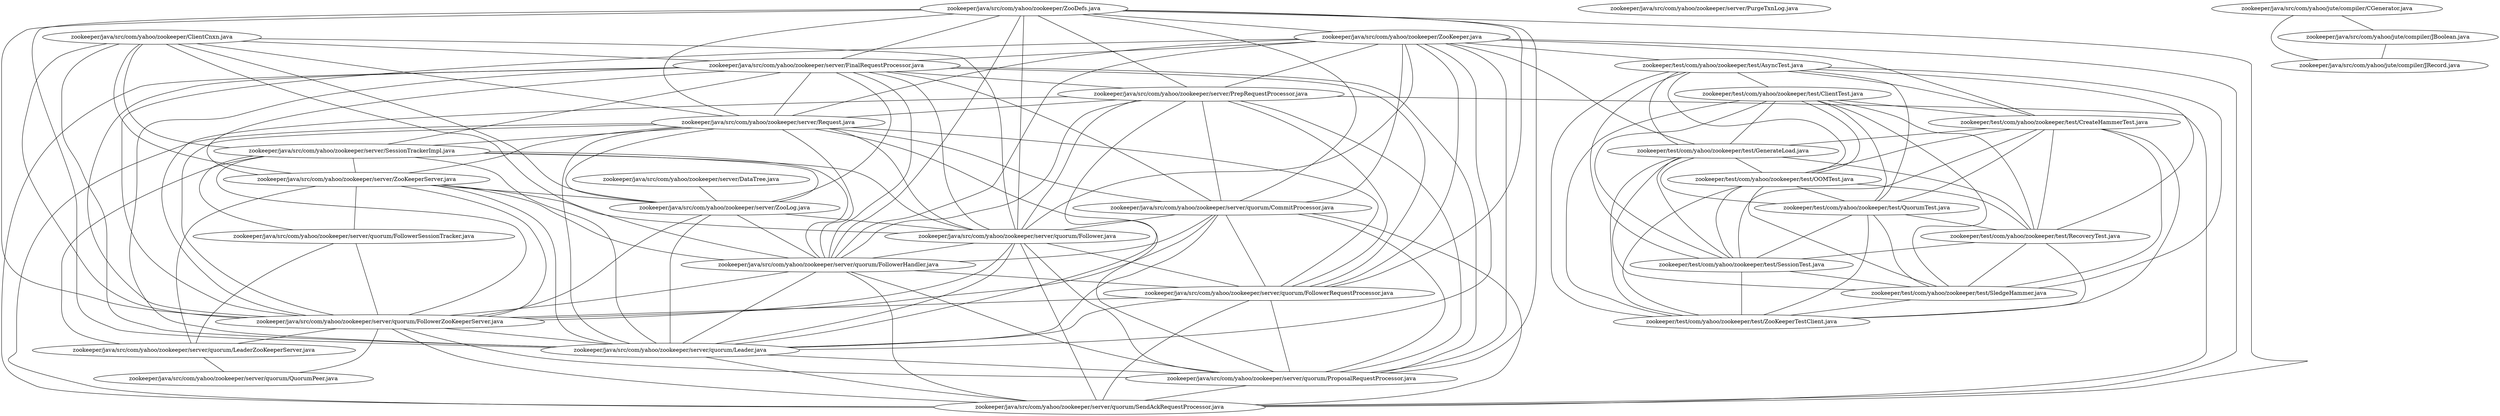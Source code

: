 strict graph G {
  1 [ label="zookeeper/java/src/com/yahoo/zookeeper/server/quorum/QuorumPeer.java" owner="1e8df0c6-6dbd-4d95-8f1a-49c81fff8588" creator="1e8df0c6-6dbd-4d95-8f1a-49c81fff8588" dev1="1e8df0c6-6dbd-4d95-8f1a-49c81fff8588;2" package="com.yahoo.zookeeper.server" dev2="41df4c27-e2ef-4042-a09a-17a891c0df99;1" ];
  2 [ label="zookeeper/java/src/com/yahoo/zookeeper/server/ZooKeeperServer.java" owner="41df4c27-e2ef-4042-a09a-17a891c0df99" creator="f6c687d0-6088-4690-a533-0ac393979cee" dev1="f6c687d0-6088-4690-a533-0ac393979cee;1" package="com.yahoo.zookeeper.server" dev2="41df4c27-e2ef-4042-a09a-17a891c0df99;2" ];
  3 [ label="zookeeper/java/src/com/yahoo/zookeeper/server/PurgeTxnLog.java" owner="f6c687d0-6088-4690-a533-0ac393979cee" creator="f6c687d0-6088-4690-a533-0ac393979cee" dev1="f6c687d0-6088-4690-a533-0ac393979cee;1" package="com.yahoo.zookeeper.server" ];
  4 [ label="zookeeper/test/com/yahoo/zookeeper/test/AsyncTest.java" owner="1e8df0c6-6dbd-4d95-8f1a-49c81fff8588" creator="1e8df0c6-6dbd-4d95-8f1a-49c81fff8588" dev1="1e8df0c6-6dbd-4d95-8f1a-49c81fff8588;2" package="com.yahoo.zookeeper.test" ];
  5 [ label="zookeeper/test/com/yahoo/zookeeper/test/ClientTest.java" owner="1e8df0c6-6dbd-4d95-8f1a-49c81fff8588" creator="1e8df0c6-6dbd-4d95-8f1a-49c81fff8588" dev1="1e8df0c6-6dbd-4d95-8f1a-49c81fff8588;1" package="com.yahoo.zookeeper.test" ];
  6 [ label="zookeeper/test/com/yahoo/zookeeper/test/CreateHammerTest.java" owner="1e8df0c6-6dbd-4d95-8f1a-49c81fff8588" creator="1e8df0c6-6dbd-4d95-8f1a-49c81fff8588" dev1="1e8df0c6-6dbd-4d95-8f1a-49c81fff8588;2" package="UNKNOWN" dev2="41df4c27-e2ef-4042-a09a-17a891c0df99;1" ];
  7 [ label="zookeeper/test/com/yahoo/zookeeper/test/GenerateLoad.java" owner="1e8df0c6-6dbd-4d95-8f1a-49c81fff8588" creator="1e8df0c6-6dbd-4d95-8f1a-49c81fff8588" dev1="1e8df0c6-6dbd-4d95-8f1a-49c81fff8588;2" package="com.yahoo.zookeeper.test" ];
  8 [ label="zookeeper/test/com/yahoo/zookeeper/test/OOMTest.java" owner="1e8df0c6-6dbd-4d95-8f1a-49c81fff8588" creator="1e8df0c6-6dbd-4d95-8f1a-49c81fff8588" dev1="1e8df0c6-6dbd-4d95-8f1a-49c81fff8588;1" package="com.yahoo.zookeeper.test" ];
  9 [ label="zookeeper/test/com/yahoo/zookeeper/test/QuorumTest.java" owner="1e8df0c6-6dbd-4d95-8f1a-49c81fff8588" creator="1e8df0c6-6dbd-4d95-8f1a-49c81fff8588" dev1="1e8df0c6-6dbd-4d95-8f1a-49c81fff8588;1" package="com.yahoo.zookeeper.test" dev2="41df4c27-e2ef-4042-a09a-17a891c0df99;1" ];
  10 [ label="zookeeper/test/com/yahoo/zookeeper/test/RecoveryTest.java" owner="1e8df0c6-6dbd-4d95-8f1a-49c81fff8588" creator="1e8df0c6-6dbd-4d95-8f1a-49c81fff8588" dev1="1e8df0c6-6dbd-4d95-8f1a-49c81fff8588;1" package="com.yahoo.zookeeper.test" ];
  11 [ label="zookeeper/test/com/yahoo/zookeeper/test/SessionTest.java" owner="1e8df0c6-6dbd-4d95-8f1a-49c81fff8588" creator="1e8df0c6-6dbd-4d95-8f1a-49c81fff8588" dev1="1e8df0c6-6dbd-4d95-8f1a-49c81fff8588;1" package="com.yahoo.zookeeper.test" dev2="41df4c27-e2ef-4042-a09a-17a891c0df99;1" ];
  12 [ label="zookeeper/test/com/yahoo/zookeeper/test/SledgeHammer.java" owner="1e8df0c6-6dbd-4d95-8f1a-49c81fff8588" creator="1e8df0c6-6dbd-4d95-8f1a-49c81fff8588" dev1="1e8df0c6-6dbd-4d95-8f1a-49c81fff8588;1" package="com.yahoo.zookeeper.test" ];
  13 [ label="zookeeper/test/com/yahoo/zookeeper/test/ZooKeeperTestClient.java" owner="1e8df0c6-6dbd-4d95-8f1a-49c81fff8588" creator="1e8df0c6-6dbd-4d95-8f1a-49c81fff8588" dev1="1e8df0c6-6dbd-4d95-8f1a-49c81fff8588;1" package="com.yahoo.zookeeper.test" ];
  14 [ label="zookeeper/java/src/com/yahoo/zookeeper/server/quorum/FollowerZooKeeperServer.java" owner="1e8df0c6-6dbd-4d95-8f1a-49c81fff8588" creator="1e8df0c6-6dbd-4d95-8f1a-49c81fff8588" dev1="1e8df0c6-6dbd-4d95-8f1a-49c81fff8588;2" package="com.yahoo.zookeeper.server" dev2="41df4c27-e2ef-4042-a09a-17a891c0df99;2" ];
  15 [ label="zookeeper/java/src/com/yahoo/zookeeper/server/quorum/LeaderZooKeeperServer.java" owner="1e8df0c6-6dbd-4d95-8f1a-49c81fff8588" creator="1e8df0c6-6dbd-4d95-8f1a-49c81fff8588" dev1="1e8df0c6-6dbd-4d95-8f1a-49c81fff8588;1" package="com.yahoo.zookeeper.server" dev2="41df4c27-e2ef-4042-a09a-17a891c0df99;1" ];
  16 [ label="zookeeper/java/src/com/yahoo/zookeeper/server/quorum/FollowerHandler.java" owner="1e8df0c6-6dbd-4d95-8f1a-49c81fff8588" creator="1e8df0c6-6dbd-4d95-8f1a-49c81fff8588" dev1="1e8df0c6-6dbd-4d95-8f1a-49c81fff8588;2" package="com.yahoo.zookeeper.server" dev2="41df4c27-e2ef-4042-a09a-17a891c0df99;1" ];
  17 [ label="zookeeper/java/src/com/yahoo/zookeeper/server/DataTree.java" owner="41df4c27-e2ef-4042-a09a-17a891c0df99" creator="41df4c27-e2ef-4042-a09a-17a891c0df99" dev1="41df4c27-e2ef-4042-a09a-17a891c0df99;1" package="com.yahoo.zookeeper.server" ];
  18 [ label="zookeeper/java/src/com/yahoo/zookeeper/server/ZooLog.java" owner="41df4c27-e2ef-4042-a09a-17a891c0df99" creator="41df4c27-e2ef-4042-a09a-17a891c0df99" dev1="41df4c27-e2ef-4042-a09a-17a891c0df99;2" package="com.yahoo.zookeeper.server" ];
  19 [ label="zookeeper/java/src/com/yahoo/jute/compiler/JRecord.java" owner="f6c687d0-6088-4690-a533-0ac393979cee" creator="41df4c27-e2ef-4042-a09a-17a891c0df99" dev1="f6c687d0-6088-4690-a533-0ac393979cee;1" package="com.yahoo.jute.compiler" dev2="41df4c27-e2ef-4042-a09a-17a891c0df99;1" ];
  20 [ label="zookeeper/java/src/com/yahoo/jute/compiler/CGenerator.java" owner="f6c687d0-6088-4690-a533-0ac393979cee" creator="f6c687d0-6088-4690-a533-0ac393979cee" dev1="f6c687d0-6088-4690-a533-0ac393979cee;1" package="com.yahoo.jute.compiler" ];
  21 [ label="zookeeper/java/src/com/yahoo/jute/compiler/JBoolean.java" owner="f6c687d0-6088-4690-a533-0ac393979cee" creator="f6c687d0-6088-4690-a533-0ac393979cee" dev1="f6c687d0-6088-4690-a533-0ac393979cee;1" package="com.yahoo.jute.compiler" ];
  22 [ label="zookeeper/java/src/com/yahoo/zookeeper/ZooKeeper.java" owner="1e8df0c6-6dbd-4d95-8f1a-49c81fff8588" creator="1e8df0c6-6dbd-4d95-8f1a-49c81fff8588" dev1="1e8df0c6-6dbd-4d95-8f1a-49c81fff8588;2" package="com.yahoo.zookeeper" ];
  23 [ label="zookeeper/java/src/com/yahoo/zookeeper/ZooDefs.java" owner="1e8df0c6-6dbd-4d95-8f1a-49c81fff8588" creator="1e8df0c6-6dbd-4d95-8f1a-49c81fff8588" dev1="1e8df0c6-6dbd-4d95-8f1a-49c81fff8588;1" package="com.yahoo.zookeeper" ];
  24 [ label="zookeeper/java/src/com/yahoo/zookeeper/server/FinalRequestProcessor.java" owner="1e8df0c6-6dbd-4d95-8f1a-49c81fff8588" creator="1e8df0c6-6dbd-4d95-8f1a-49c81fff8588" dev1="1e8df0c6-6dbd-4d95-8f1a-49c81fff8588;1" package="com.yahoo.zookeeper.server" dev2="41df4c27-e2ef-4042-a09a-17a891c0df99;1" ];
  25 [ label="zookeeper/java/src/com/yahoo/zookeeper/server/PrepRequestProcessor.java" owner="1e8df0c6-6dbd-4d95-8f1a-49c81fff8588" creator="1e8df0c6-6dbd-4d95-8f1a-49c81fff8588" dev1="1e8df0c6-6dbd-4d95-8f1a-49c81fff8588;2" package="com.yahoo.zookeeper.server" ];
  26 [ label="zookeeper/java/src/com/yahoo/zookeeper/server/Request.java" owner="1e8df0c6-6dbd-4d95-8f1a-49c81fff8588" creator="1e8df0c6-6dbd-4d95-8f1a-49c81fff8588" dev1="1e8df0c6-6dbd-4d95-8f1a-49c81fff8588;1" package="com.yahoo.zookeeper.server" dev2="41df4c27-e2ef-4042-a09a-17a891c0df99;1" ];
  27 [ label="zookeeper/java/src/com/yahoo/zookeeper/server/quorum/CommitProcessor.java" owner="1e8df0c6-6dbd-4d95-8f1a-49c81fff8588" creator="1e8df0c6-6dbd-4d95-8f1a-49c81fff8588" dev1="1e8df0c6-6dbd-4d95-8f1a-49c81fff8588;1" package="com.yahoo.zookeeper.server" ];
  28 [ label="zookeeper/java/src/com/yahoo/zookeeper/server/quorum/Follower.java" owner="1e8df0c6-6dbd-4d95-8f1a-49c81fff8588" creator="1e8df0c6-6dbd-4d95-8f1a-49c81fff8588" dev1="1e8df0c6-6dbd-4d95-8f1a-49c81fff8588;1" package="com.yahoo.zookeeper.server" dev2="41df4c27-e2ef-4042-a09a-17a891c0df99;1" ];
  29 [ label="zookeeper/java/src/com/yahoo/zookeeper/server/quorum/FollowerRequestProcessor.java" owner="1e8df0c6-6dbd-4d95-8f1a-49c81fff8588" creator="1e8df0c6-6dbd-4d95-8f1a-49c81fff8588" dev1="1e8df0c6-6dbd-4d95-8f1a-49c81fff8588;1" package="com.yahoo.zookeeper.server" ];
  30 [ label="zookeeper/java/src/com/yahoo/zookeeper/server/quorum/Leader.java" owner="1e8df0c6-6dbd-4d95-8f1a-49c81fff8588" creator="1e8df0c6-6dbd-4d95-8f1a-49c81fff8588" dev1="1e8df0c6-6dbd-4d95-8f1a-49c81fff8588;1" package="com.yahoo.zookeeper.server" dev2="41df4c27-e2ef-4042-a09a-17a891c0df99;1" ];
  31 [ label="zookeeper/java/src/com/yahoo/zookeeper/server/quorum/ProposalRequestProcessor.java" owner="1e8df0c6-6dbd-4d95-8f1a-49c81fff8588" creator="1e8df0c6-6dbd-4d95-8f1a-49c81fff8588" dev1="1e8df0c6-6dbd-4d95-8f1a-49c81fff8588;1" package="com.yahoo.zookeeper.server" ];
  32 [ label="zookeeper/java/src/com/yahoo/zookeeper/server/quorum/SendAckRequestProcessor.java" owner="1e8df0c6-6dbd-4d95-8f1a-49c81fff8588" creator="1e8df0c6-6dbd-4d95-8f1a-49c81fff8588" dev1="1e8df0c6-6dbd-4d95-8f1a-49c81fff8588;1" package="com.yahoo.zookeeper.server" ];
  33 [ label="zookeeper/java/src/com/yahoo/zookeeper/server/SessionTrackerImpl.java" owner="41df4c27-e2ef-4042-a09a-17a891c0df99" creator="41df4c27-e2ef-4042-a09a-17a891c0df99" dev1="41df4c27-e2ef-4042-a09a-17a891c0df99;3" package="com.yahoo.zookeeper.server" ];
  34 [ label="zookeeper/java/src/com/yahoo/zookeeper/server/quorum/FollowerSessionTracker.java" owner="41df4c27-e2ef-4042-a09a-17a891c0df99" creator="41df4c27-e2ef-4042-a09a-17a891c0df99" dev1="41df4c27-e2ef-4042-a09a-17a891c0df99;1" package="com.yahoo.zookeeper.server" ];
  35 [ label="zookeeper/java/src/com/yahoo/zookeeper/ClientCnxn.java" owner="41df4c27-e2ef-4042-a09a-17a891c0df99" creator="41df4c27-e2ef-4042-a09a-17a891c0df99" dev1="41df4c27-e2ef-4042-a09a-17a891c0df99;1" package="com.yahoo.zookeeper" ];
  4 -- 5 [ weight="1.0" ];
  4 -- 6 [ weight="2.0" ];
  4 -- 7 [ weight="2.0" ];
  4 -- 8 [ weight="1.0" ];
  4 -- 9 [ weight="1.0" ];
  4 -- 10 [ weight="1.0" ];
  4 -- 11 [ weight="1.0" ];
  4 -- 12 [ weight="1.0" ];
  4 -- 13 [ weight="1.0" ];
  5 -- 6 [ weight="1.0" ];
  5 -- 7 [ weight="1.0" ];
  5 -- 8 [ weight="1.0" ];
  5 -- 9 [ weight="1.0" ];
  5 -- 10 [ weight="1.0" ];
  5 -- 11 [ weight="1.0" ];
  5 -- 12 [ weight="1.0" ];
  5 -- 13 [ weight="1.0" ];
  6 -- 7 [ weight="2.0" ];
  6 -- 8 [ weight="1.0" ];
  6 -- 9 [ weight="1.0" ];
  6 -- 10 [ weight="1.0" ];
  6 -- 11 [ weight="1.0" ];
  6 -- 12 [ weight="1.0" ];
  6 -- 13 [ weight="1.0" ];
  7 -- 8 [ weight="1.0" ];
  7 -- 9 [ weight="1.0" ];
  7 -- 10 [ weight="1.0" ];
  7 -- 11 [ weight="1.0" ];
  7 -- 12 [ weight="1.0" ];
  7 -- 13 [ weight="1.0" ];
  8 -- 9 [ weight="1.0" ];
  8 -- 10 [ weight="1.0" ];
  8 -- 11 [ weight="1.0" ];
  8 -- 12 [ weight="1.0" ];
  8 -- 13 [ weight="1.0" ];
  9 -- 10 [ weight="1.0" ];
  9 -- 11 [ weight="1.0" ];
  9 -- 12 [ weight="1.0" ];
  9 -- 13 [ weight="1.0" ];
  10 -- 11 [ weight="1.0" ];
  10 -- 12 [ weight="1.0" ];
  10 -- 13 [ weight="1.0" ];
  11 -- 12 [ weight="1.0" ];
  11 -- 13 [ weight="1.0" ];
  12 -- 13 [ weight="1.0" ];
  14 -- 15 [ weight="2.0" ];
  14 -- 1 [ weight="1.0" ];
  15 -- 1 [ weight="1.0" ];
  17 -- 18 [ weight="1.0" ];
  20 -- 21 [ weight="1.0" ];
  20 -- 19 [ weight="1.0" ];
  21 -- 19 [ weight="1.0" ];
  22 -- 4 [ weight="1.0" ];
  22 -- 7 [ weight="1.0" ];
  22 -- 6 [ weight="1.0" ];
  23 -- 22 [ weight="1.0" ];
  23 -- 24 [ weight="1.0" ];
  23 -- 25 [ weight="1.0" ];
  23 -- 26 [ weight="1.0" ];
  23 -- 27 [ weight="1.0" ];
  23 -- 28 [ weight="1.0" ];
  23 -- 16 [ weight="1.0" ];
  23 -- 29 [ weight="1.0" ];
  23 -- 14 [ weight="1.0" ];
  23 -- 30 [ weight="1.0" ];
  23 -- 31 [ weight="1.0" ];
  23 -- 32 [ weight="1.0" ];
  22 -- 24 [ weight="1.0" ];
  22 -- 25 [ weight="1.0" ];
  22 -- 26 [ weight="1.0" ];
  22 -- 27 [ weight="1.0" ];
  22 -- 28 [ weight="1.0" ];
  22 -- 16 [ weight="1.0" ];
  22 -- 29 [ weight="1.0" ];
  22 -- 14 [ weight="1.0" ];
  22 -- 30 [ weight="1.0" ];
  22 -- 31 [ weight="1.0" ];
  22 -- 32 [ weight="1.0" ];
  24 -- 25 [ weight="1.0" ];
  24 -- 26 [ weight="2.0" ];
  24 -- 27 [ weight="1.0" ];
  24 -- 28 [ weight="2.0" ];
  24 -- 16 [ weight="2.0" ];
  24 -- 29 [ weight="1.0" ];
  24 -- 14 [ weight="2.0" ];
  24 -- 30 [ weight="2.0" ];
  24 -- 31 [ weight="1.0" ];
  24 -- 32 [ weight="1.0" ];
  25 -- 26 [ weight="1.0" ];
  25 -- 27 [ weight="1.0" ];
  25 -- 28 [ weight="1.0" ];
  25 -- 16 [ weight="1.0" ];
  25 -- 29 [ weight="1.0" ];
  25 -- 14 [ weight="1.0" ];
  25 -- 30 [ weight="1.0" ];
  25 -- 31 [ weight="1.0" ];
  25 -- 32 [ weight="1.0" ];
  26 -- 27 [ weight="1.0" ];
  26 -- 28 [ weight="2.0" ];
  26 -- 16 [ weight="2.0" ];
  26 -- 29 [ weight="1.0" ];
  26 -- 14 [ weight="2.0" ];
  26 -- 30 [ weight="2.0" ];
  26 -- 31 [ weight="1.0" ];
  26 -- 32 [ weight="1.0" ];
  27 -- 28 [ weight="1.0" ];
  27 -- 16 [ weight="1.0" ];
  27 -- 29 [ weight="1.0" ];
  27 -- 14 [ weight="1.0" ];
  27 -- 30 [ weight="1.0" ];
  27 -- 31 [ weight="1.0" ];
  27 -- 32 [ weight="1.0" ];
  28 -- 16 [ weight="2.0" ];
  28 -- 29 [ weight="1.0" ];
  28 -- 14 [ weight="2.0" ];
  28 -- 30 [ weight="2.0" ];
  28 -- 31 [ weight="1.0" ];
  28 -- 32 [ weight="1.0" ];
  16 -- 29 [ weight="1.0" ];
  16 -- 14 [ weight="2.0" ];
  16 -- 30 [ weight="2.0" ];
  16 -- 31 [ weight="1.0" ];
  16 -- 32 [ weight="1.0" ];
  29 -- 14 [ weight="1.0" ];
  29 -- 30 [ weight="1.0" ];
  29 -- 31 [ weight="1.0" ];
  29 -- 32 [ weight="1.0" ];
  14 -- 30 [ weight="2.0" ];
  14 -- 31 [ weight="1.0" ];
  14 -- 32 [ weight="1.0" ];
  30 -- 31 [ weight="1.0" ];
  30 -- 32 [ weight="1.0" ];
  31 -- 32 [ weight="1.0" ];
  33 -- 2 [ weight="2.0" ];
  33 -- 34 [ weight="1.0" ];
  33 -- 14 [ weight="2.0" ];
  33 -- 15 [ weight="1.0" ];
  2 -- 34 [ weight="1.0" ];
  2 -- 14 [ weight="2.0" ];
  2 -- 15 [ weight="1.0" ];
  34 -- 14 [ weight="1.0" ];
  34 -- 15 [ weight="1.0" ];
  35 -- 24 [ weight="1.0" ];
  35 -- 26 [ weight="1.0" ];
  35 -- 33 [ weight="1.0" ];
  35 -- 2 [ weight="1.0" ];
  35 -- 18 [ weight="1.0" ];
  35 -- 28 [ weight="1.0" ];
  35 -- 16 [ weight="1.0" ];
  35 -- 14 [ weight="1.0" ];
  35 -- 30 [ weight="1.0" ];
  24 -- 33 [ weight="1.0" ];
  24 -- 2 [ weight="1.0" ];
  24 -- 18 [ weight="1.0" ];
  26 -- 33 [ weight="1.0" ];
  26 -- 2 [ weight="1.0" ];
  26 -- 18 [ weight="1.0" ];
  33 -- 18 [ weight="1.0" ];
  33 -- 28 [ weight="1.0" ];
  33 -- 16 [ weight="1.0" ];
  33 -- 30 [ weight="1.0" ];
  2 -- 18 [ weight="1.0" ];
  2 -- 28 [ weight="1.0" ];
  2 -- 16 [ weight="1.0" ];
  2 -- 30 [ weight="1.0" ];
  18 -- 28 [ weight="1.0" ];
  18 -- 16 [ weight="1.0" ];
  18 -- 14 [ weight="1.0" ];
  18 -- 30 [ weight="1.0" ];
}
